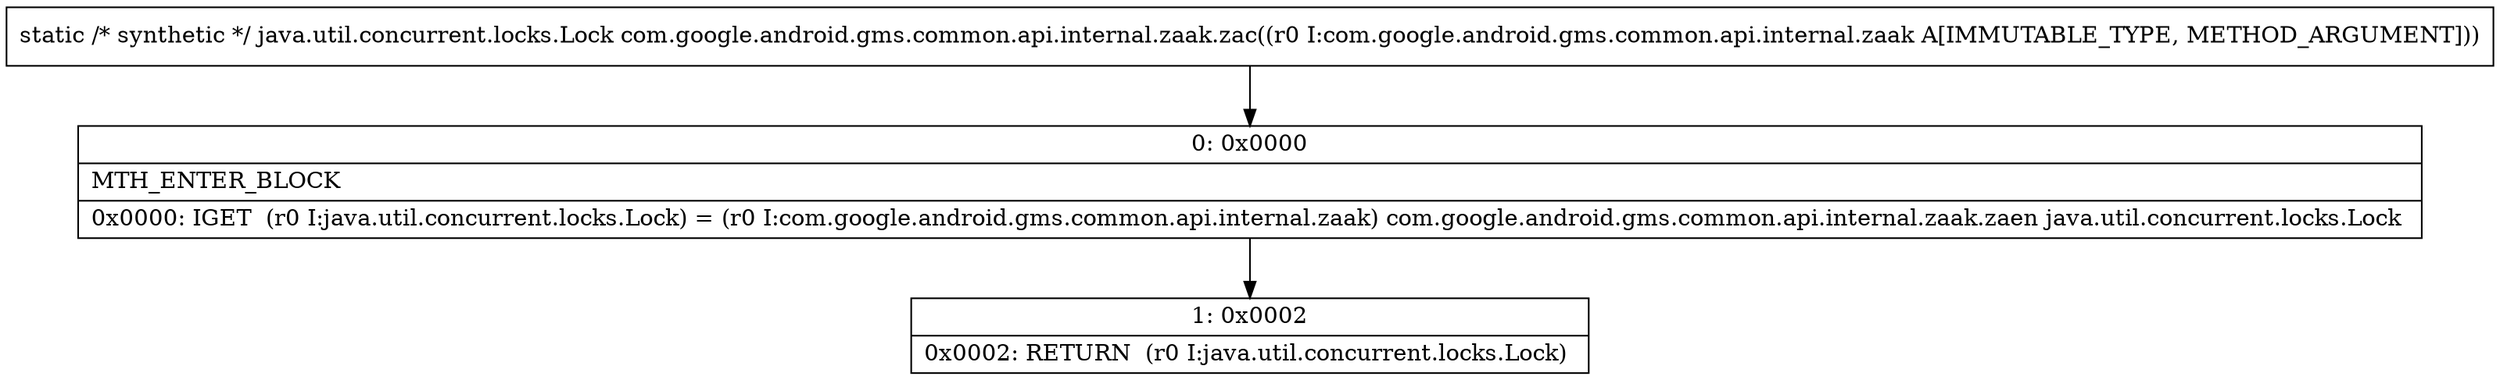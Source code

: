 digraph "CFG forcom.google.android.gms.common.api.internal.zaak.zac(Lcom\/google\/android\/gms\/common\/api\/internal\/zaak;)Ljava\/util\/concurrent\/locks\/Lock;" {
Node_0 [shape=record,label="{0\:\ 0x0000|MTH_ENTER_BLOCK\l|0x0000: IGET  (r0 I:java.util.concurrent.locks.Lock) = (r0 I:com.google.android.gms.common.api.internal.zaak) com.google.android.gms.common.api.internal.zaak.zaen java.util.concurrent.locks.Lock \l}"];
Node_1 [shape=record,label="{1\:\ 0x0002|0x0002: RETURN  (r0 I:java.util.concurrent.locks.Lock) \l}"];
MethodNode[shape=record,label="{static \/* synthetic *\/ java.util.concurrent.locks.Lock com.google.android.gms.common.api.internal.zaak.zac((r0 I:com.google.android.gms.common.api.internal.zaak A[IMMUTABLE_TYPE, METHOD_ARGUMENT])) }"];
MethodNode -> Node_0;
Node_0 -> Node_1;
}

